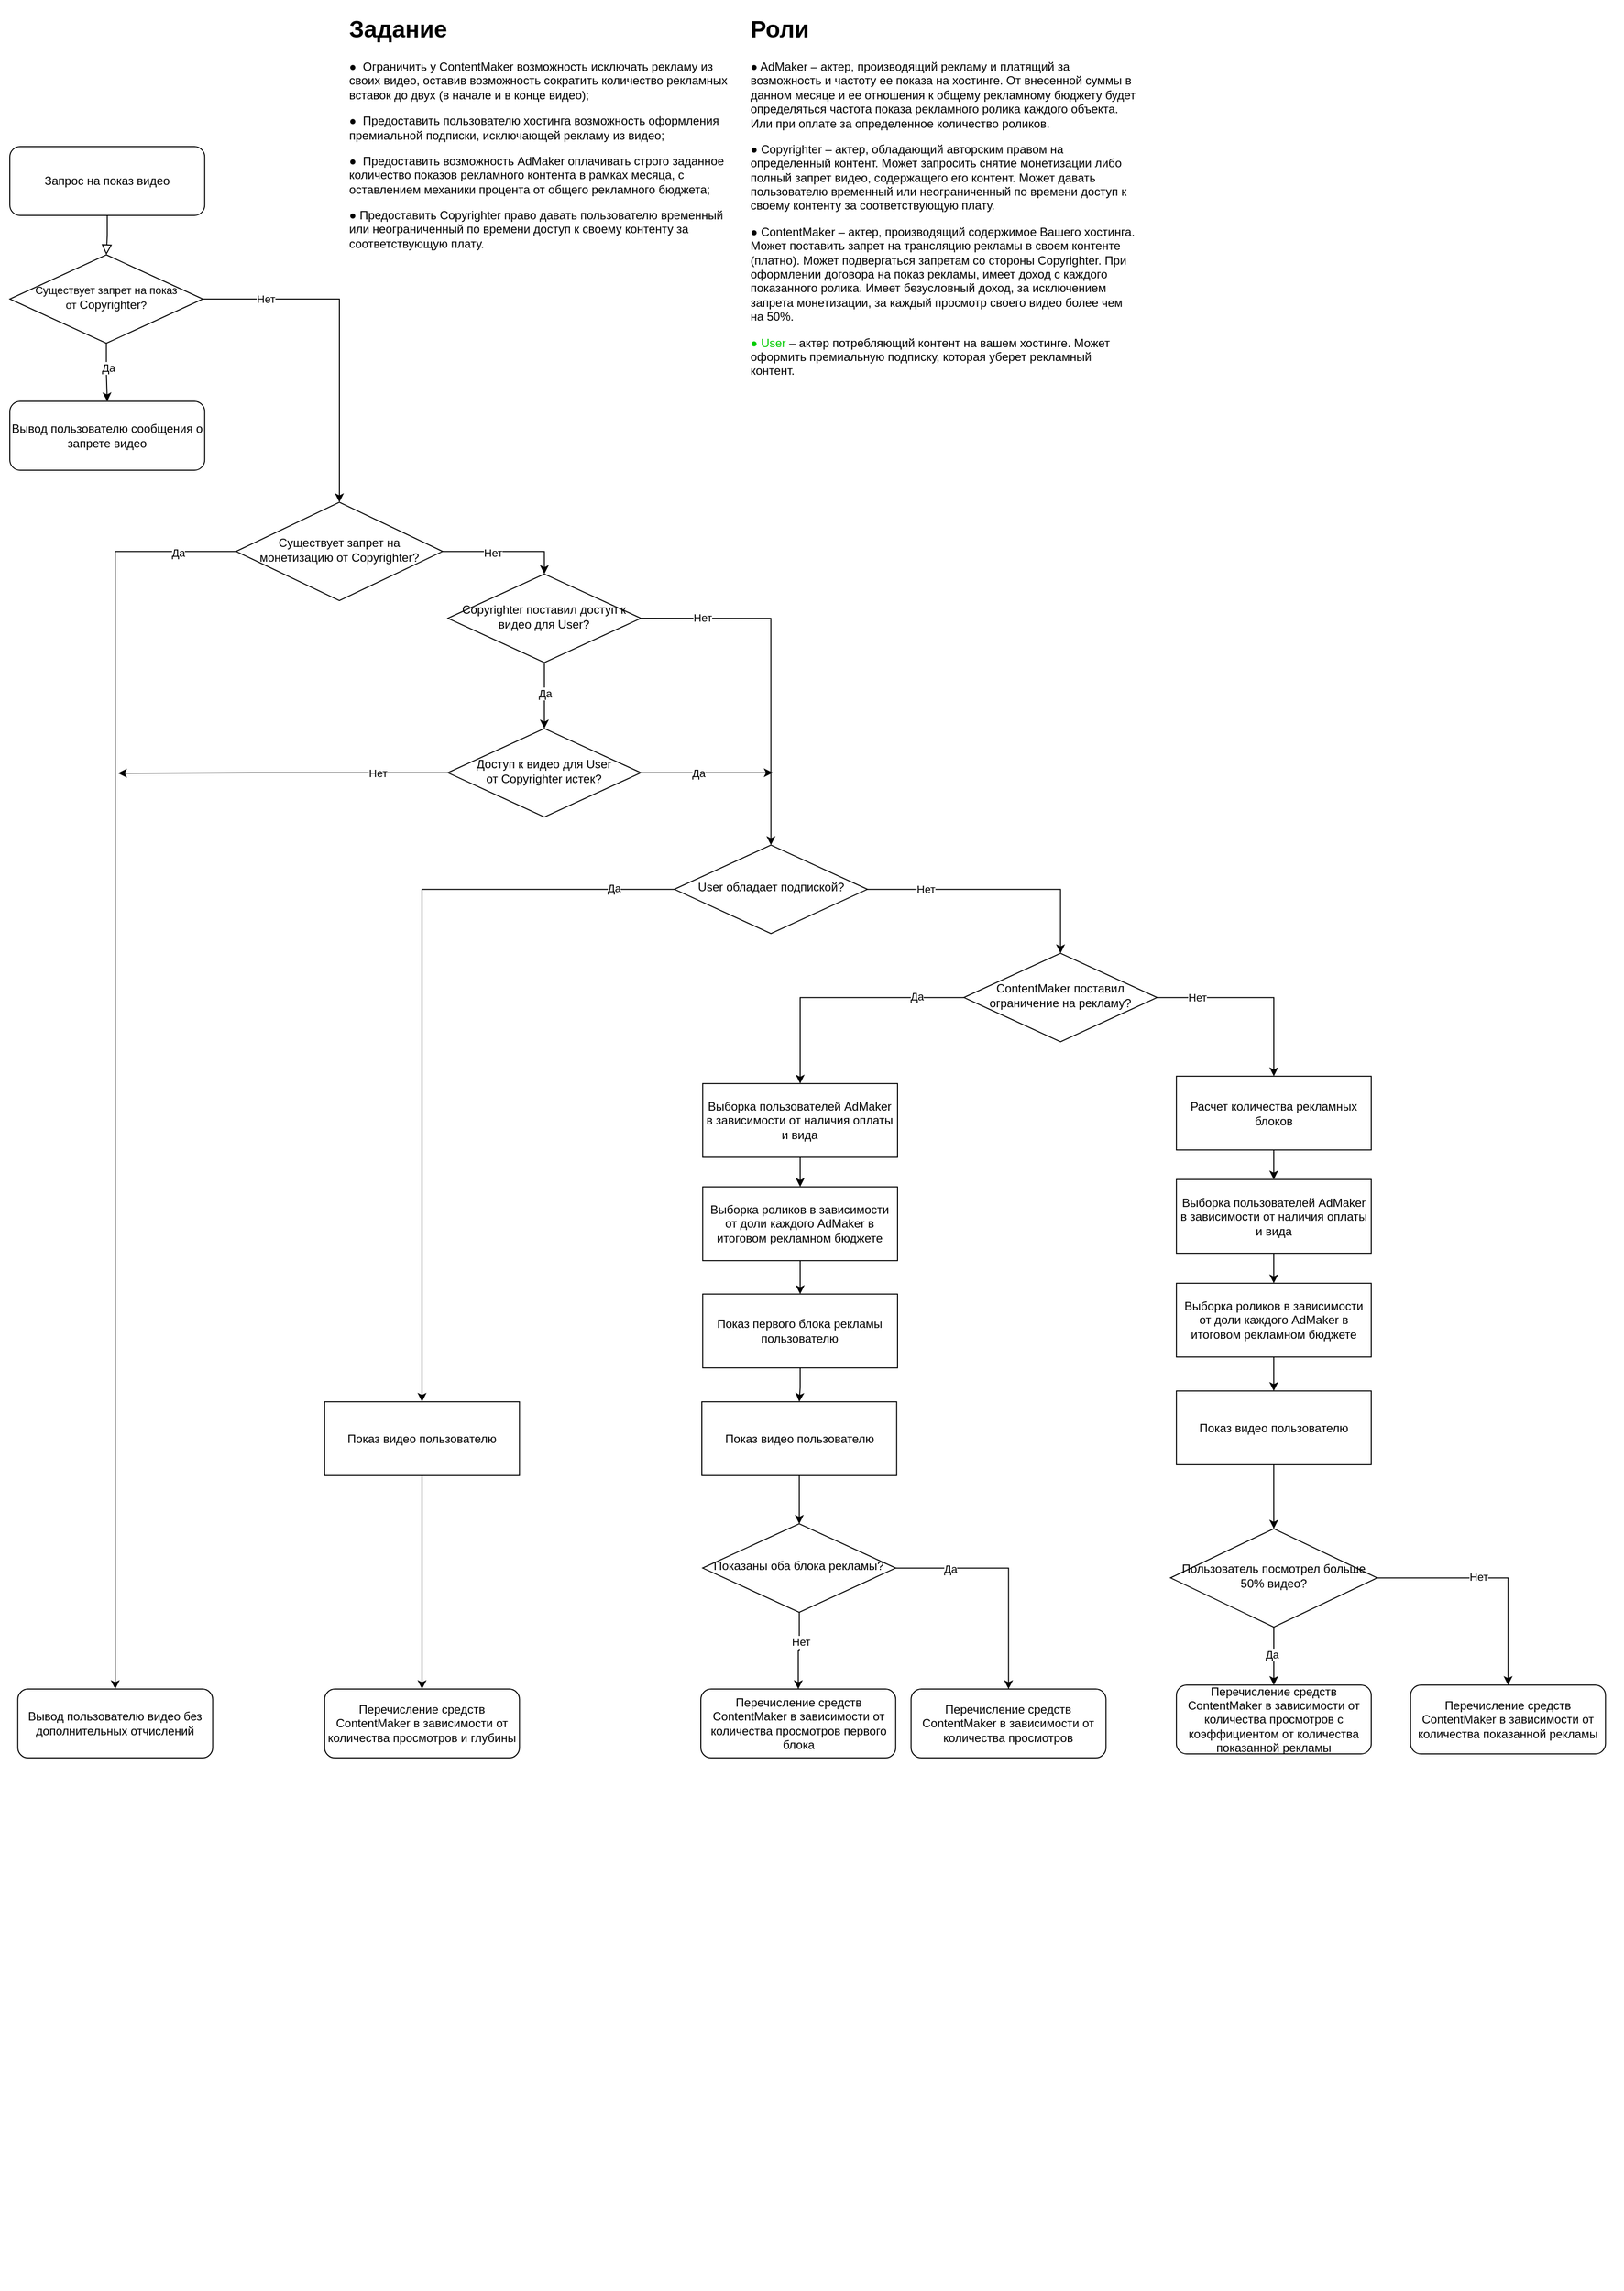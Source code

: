 <mxfile version="14.6.13" type="device"><diagram id="C5RBs43oDa-KdzZeNtuy" name="Page-1"><mxGraphModel dx="1172" dy="861" grid="1" gridSize="10" guides="1" tooltips="1" connect="1" arrows="1" fold="1" page="1" pageScale="1" pageWidth="1654" pageHeight="2336" math="0" shadow="0"><root><mxCell id="WIyWlLk6GJQsqaUBKTNV-0"/><mxCell id="WIyWlLk6GJQsqaUBKTNV-1" parent="WIyWlLk6GJQsqaUBKTNV-0"/><mxCell id="4mrBHKj8vBOSqnpD8nPR-148" value="" style="rounded=0;whiteSpace=wrap;html=1;fillColor=none;strokeColor=none;" parent="WIyWlLk6GJQsqaUBKTNV-1" vertex="1"><mxGeometry y="10" width="1650" height="2320" as="geometry"/></mxCell><mxCell id="WIyWlLk6GJQsqaUBKTNV-2" value="" style="rounded=0;html=1;jettySize=auto;orthogonalLoop=1;fontSize=11;endArrow=block;endFill=0;endSize=8;strokeWidth=1;shadow=0;labelBackgroundColor=none;edgeStyle=orthogonalEdgeStyle;" parent="WIyWlLk6GJQsqaUBKTNV-1" source="WIyWlLk6GJQsqaUBKTNV-3" target="WIyWlLk6GJQsqaUBKTNV-6" edge="1"><mxGeometry relative="1" as="geometry"/></mxCell><mxCell id="WIyWlLk6GJQsqaUBKTNV-3" value="Запрос на показ видео" style="rounded=1;whiteSpace=wrap;html=1;fontSize=12;glass=0;strokeWidth=1;shadow=0;" parent="WIyWlLk6GJQsqaUBKTNV-1" vertex="1"><mxGeometry x="10" y="151" width="198.12" height="70" as="geometry"/></mxCell><mxCell id="4mrBHKj8vBOSqnpD8nPR-116" style="edgeStyle=orthogonalEdgeStyle;rounded=0;orthogonalLoop=1;jettySize=auto;html=1;entryX=0.5;entryY=0;entryDx=0;entryDy=0;" parent="WIyWlLk6GJQsqaUBKTNV-1" source="WIyWlLk6GJQsqaUBKTNV-6" target="b3CwFiXXfYimJTTinkQB-3" edge="1"><mxGeometry relative="1" as="geometry"/></mxCell><mxCell id="4mrBHKj8vBOSqnpD8nPR-120" value="Нет" style="edgeLabel;html=1;align=center;verticalAlign=middle;resizable=0;points=[];" parent="4mrBHKj8vBOSqnpD8nPR-116" vertex="1" connectable="0"><mxGeometry x="-0.633" relative="1" as="geometry"><mxPoint as="offset"/></mxGeometry></mxCell><mxCell id="4mrBHKj8vBOSqnpD8nPR-118" style="edgeStyle=orthogonalEdgeStyle;rounded=0;orthogonalLoop=1;jettySize=auto;html=1;" parent="WIyWlLk6GJQsqaUBKTNV-1" source="WIyWlLk6GJQsqaUBKTNV-6" target="WIyWlLk6GJQsqaUBKTNV-11" edge="1"><mxGeometry relative="1" as="geometry"/></mxCell><mxCell id="4mrBHKj8vBOSqnpD8nPR-119" value="Да" style="edgeLabel;html=1;align=center;verticalAlign=middle;resizable=0;points=[];" parent="4mrBHKj8vBOSqnpD8nPR-118" vertex="1" connectable="0"><mxGeometry x="-0.176" y="2" relative="1" as="geometry"><mxPoint as="offset"/></mxGeometry></mxCell><mxCell id="WIyWlLk6GJQsqaUBKTNV-6" value="&lt;div&gt;&lt;span&gt;&lt;font style=&quot;font-size: 11px&quot;&gt;Существует запрет на показ от&amp;nbsp;&lt;/font&gt;&lt;/span&gt;&lt;span style=&quot;text-align: left&quot;&gt;Copyrighter&lt;/span&gt;&lt;span&gt;&lt;font style=&quot;font-size: 11px&quot;&gt;?&lt;/font&gt;&lt;/span&gt;&lt;/div&gt;" style="rhombus;whiteSpace=wrap;html=1;shadow=0;fontFamily=Helvetica;fontSize=12;align=center;strokeWidth=1;spacing=6;spacingTop=-4;" parent="WIyWlLk6GJQsqaUBKTNV-1" vertex="1"><mxGeometry x="10" y="261" width="196.25" height="90" as="geometry"/></mxCell><mxCell id="WIyWlLk6GJQsqaUBKTNV-11" value="Вывод пользователю сообщения о запрете видео" style="rounded=1;whiteSpace=wrap;html=1;fontSize=12;glass=0;strokeWidth=1;shadow=0;" parent="WIyWlLk6GJQsqaUBKTNV-1" vertex="1"><mxGeometry x="10" y="410" width="198.12" height="70" as="geometry"/></mxCell><mxCell id="4mrBHKj8vBOSqnpD8nPR-61" style="edgeStyle=orthogonalEdgeStyle;rounded=0;orthogonalLoop=1;jettySize=auto;html=1;entryX=0.5;entryY=0;entryDx=0;entryDy=0;" parent="WIyWlLk6GJQsqaUBKTNV-1" source="b3CwFiXXfYimJTTinkQB-3" target="4mrBHKj8vBOSqnpD8nPR-45" edge="1"><mxGeometry relative="1" as="geometry"/></mxCell><mxCell id="4mrBHKj8vBOSqnpD8nPR-63" value="Нет" style="edgeLabel;html=1;align=center;verticalAlign=middle;resizable=0;points=[];" parent="4mrBHKj8vBOSqnpD8nPR-61" vertex="1" connectable="0"><mxGeometry x="-0.199" y="-1" relative="1" as="geometry"><mxPoint as="offset"/></mxGeometry></mxCell><mxCell id="4mrBHKj8vBOSqnpD8nPR-117" style="edgeStyle=orthogonalEdgeStyle;rounded=0;orthogonalLoop=1;jettySize=auto;html=1;" parent="WIyWlLk6GJQsqaUBKTNV-1" source="b3CwFiXXfYimJTTinkQB-3" target="4mrBHKj8vBOSqnpD8nPR-47" edge="1"><mxGeometry relative="1" as="geometry"/></mxCell><mxCell id="4mrBHKj8vBOSqnpD8nPR-121" value="Да" style="edgeLabel;html=1;align=center;verticalAlign=middle;resizable=0;points=[];" parent="4mrBHKj8vBOSqnpD8nPR-117" vertex="1" connectable="0"><mxGeometry x="-0.908" y="1" relative="1" as="geometry"><mxPoint as="offset"/></mxGeometry></mxCell><mxCell id="b3CwFiXXfYimJTTinkQB-3" value="Существует запрет на монетизацию от&amp;nbsp;&lt;span style=&quot;text-align: left&quot;&gt;Copyrighter&lt;/span&gt;?" style="rhombus;whiteSpace=wrap;html=1;shadow=0;fontFamily=Helvetica;fontSize=12;align=center;strokeWidth=1;spacing=6;spacingTop=-4;" parent="WIyWlLk6GJQsqaUBKTNV-1" vertex="1"><mxGeometry x="240" y="512.56" width="210" height="100" as="geometry"/></mxCell><mxCell id="4mrBHKj8vBOSqnpD8nPR-112" style="edgeStyle=orthogonalEdgeStyle;rounded=0;orthogonalLoop=1;jettySize=auto;html=1;" parent="WIyWlLk6GJQsqaUBKTNV-1" source="b3CwFiXXfYimJTTinkQB-9" target="4mrBHKj8vBOSqnpD8nPR-0" edge="1"><mxGeometry relative="1" as="geometry"/></mxCell><mxCell id="b3CwFiXXfYimJTTinkQB-9" value="Показ первого блока рекламы пользователю" style="rounded=0;whiteSpace=wrap;html=1;" parent="WIyWlLk6GJQsqaUBKTNV-1" vertex="1"><mxGeometry x="714.37" y="1317.56" width="198.12" height="75" as="geometry"/></mxCell><mxCell id="4mrBHKj8vBOSqnpD8nPR-3" style="edgeStyle=orthogonalEdgeStyle;rounded=0;orthogonalLoop=1;jettySize=auto;html=1;" parent="WIyWlLk6GJQsqaUBKTNV-1" source="b3CwFiXXfYimJTTinkQB-10" target="b3CwFiXXfYimJTTinkQB-11" edge="1"><mxGeometry relative="1" as="geometry"/></mxCell><mxCell id="4mrBHKj8vBOSqnpD8nPR-114" value="Нет" style="edgeLabel;html=1;align=center;verticalAlign=middle;resizable=0;points=[];" parent="4mrBHKj8vBOSqnpD8nPR-3" vertex="1" connectable="0"><mxGeometry x="-0.246" y="1" relative="1" as="geometry"><mxPoint as="offset"/></mxGeometry></mxCell><mxCell id="4mrBHKj8vBOSqnpD8nPR-4" style="edgeStyle=orthogonalEdgeStyle;rounded=0;orthogonalLoop=1;jettySize=auto;html=1;entryX=0.5;entryY=0;entryDx=0;entryDy=0;" parent="WIyWlLk6GJQsqaUBKTNV-1" source="b3CwFiXXfYimJTTinkQB-10" target="4mrBHKj8vBOSqnpD8nPR-2" edge="1"><mxGeometry relative="1" as="geometry"/></mxCell><mxCell id="4mrBHKj8vBOSqnpD8nPR-115" value="Да" style="edgeLabel;html=1;align=center;verticalAlign=middle;resizable=0;points=[];" parent="4mrBHKj8vBOSqnpD8nPR-4" vertex="1" connectable="0"><mxGeometry x="-0.536" y="-1" relative="1" as="geometry"><mxPoint as="offset"/></mxGeometry></mxCell><mxCell id="b3CwFiXXfYimJTTinkQB-10" value="Показаны оба блока рекламы?" style="rhombus;whiteSpace=wrap;html=1;shadow=0;fontFamily=Helvetica;fontSize=12;align=center;strokeWidth=1;spacing=6;spacingTop=-4;" parent="WIyWlLk6GJQsqaUBKTNV-1" vertex="1"><mxGeometry x="714.37" y="1551.06" width="196.25" height="90" as="geometry"/></mxCell><mxCell id="b3CwFiXXfYimJTTinkQB-11" value="Перечисление средств ContentMaker в зависимости от количества просмотров первого блока" style="rounded=1;whiteSpace=wrap;html=1;fontSize=12;glass=0;strokeWidth=1;shadow=0;" parent="WIyWlLk6GJQsqaUBKTNV-1" vertex="1"><mxGeometry x="712.5" y="1719.06" width="198.12" height="70" as="geometry"/></mxCell><mxCell id="b3CwFiXXfYimJTTinkQB-41" value="&lt;h1&gt;Задание&lt;/h1&gt;&lt;p&gt;●&amp;nbsp; Ограничить у ContentMaker возможность исключать рекламу из своих видео, оставив возможность сократить количество рекламных вставок до двух (в начале и в конце видео);&amp;nbsp;&lt;/p&gt;&lt;p&gt;●&amp;nbsp; Предоставить пользователю хостинга возможность оформления премиальной подписки, исключающей рекламу из видео;&amp;nbsp;&lt;/p&gt;&lt;p&gt;●&amp;nbsp; Предоставить возможность AdMaker оплачивать строго заданное количество показов рекламного контента в рамках месяца, с оставлением механики процента от общего рекламного бюджета;&amp;nbsp;&lt;/p&gt;&lt;p&gt;● Предоставить Copyrighter право давать пользователю временный или неограниченный по времени доступ к своему контенту за соответствующую плату.&lt;/p&gt;" style="text;html=1;strokeColor=none;fillColor=none;spacing=5;spacingTop=-20;whiteSpace=wrap;overflow=hidden;rounded=0;" parent="WIyWlLk6GJQsqaUBKTNV-1" vertex="1"><mxGeometry x="350" y="12" width="400" height="260" as="geometry"/></mxCell><mxCell id="b3CwFiXXfYimJTTinkQB-42" value="&lt;h1&gt;Роли&lt;/h1&gt;&lt;p&gt;● AdMaker – актер, производящий рекламу и платящий за возможность и частоту ее показа на хостинге. От внесенной суммы в данном месяце и ее отношения к общему рекламному бюджету будет определяться частота показа рекламного ролика каждого объекта. Или при оплате за определенное количество роликов.&amp;nbsp;&lt;/p&gt;&lt;p&gt;● Copyrighter – актер, обладающий авторским правом на определенный контент. Может запросить снятие монетизации либо полный запрет видео, содержащего его контент. Может&amp;nbsp;давать пользователю временный или неограниченный по времени доступ к своему контенту за соответствующую плату.&lt;/p&gt;&lt;p&gt;● ContentMaker – актер, производящий содержимое Вашего хостинга. Может поставить запрет на трансляцию рекламы в своем контенте (платно). Может подвергаться запретам со стороны Copyrighter. При оформлении договора на показ рекламы, имеет доход с каждого показанного ролика. Имеет безусловный доход, за исключением запрета монетизации, за каждый просмотр своего видео более чем на 50%.&lt;br&gt;&lt;/p&gt;&lt;p&gt;&lt;font color=&quot;#00cc00&quot;&gt;● User&lt;/font&gt; – актер потребляющий контент на вашем хостинге. Может оформить премиальную подписку, которая уберет рекламный контент.&amp;nbsp;&lt;/p&gt;" style="text;html=1;strokeColor=none;fillColor=none;spacing=5;spacingTop=-20;whiteSpace=wrap;overflow=hidden;rounded=0;" parent="WIyWlLk6GJQsqaUBKTNV-1" vertex="1"><mxGeometry x="757.5" y="12" width="400" height="390" as="geometry"/></mxCell><mxCell id="4mrBHKj8vBOSqnpD8nPR-113" style="edgeStyle=orthogonalEdgeStyle;rounded=0;orthogonalLoop=1;jettySize=auto;html=1;" parent="WIyWlLk6GJQsqaUBKTNV-1" source="4mrBHKj8vBOSqnpD8nPR-0" target="b3CwFiXXfYimJTTinkQB-10" edge="1"><mxGeometry relative="1" as="geometry"/></mxCell><mxCell id="4mrBHKj8vBOSqnpD8nPR-0" value="Показ видео пользователю" style="rounded=0;whiteSpace=wrap;html=1;" parent="WIyWlLk6GJQsqaUBKTNV-1" vertex="1"><mxGeometry x="713.5" y="1427.06" width="198.12" height="75" as="geometry"/></mxCell><mxCell id="4mrBHKj8vBOSqnpD8nPR-111" style="edgeStyle=orthogonalEdgeStyle;rounded=0;orthogonalLoop=1;jettySize=auto;html=1;" parent="WIyWlLk6GJQsqaUBKTNV-1" source="4mrBHKj8vBOSqnpD8nPR-1" target="b3CwFiXXfYimJTTinkQB-9" edge="1"><mxGeometry relative="1" as="geometry"/></mxCell><mxCell id="4mrBHKj8vBOSqnpD8nPR-1" value="Выборка роликов в зависимости от доли каждого AdMaker в итоговом рекламном бюджете" style="rounded=0;whiteSpace=wrap;html=1;" parent="WIyWlLk6GJQsqaUBKTNV-1" vertex="1"><mxGeometry x="714.37" y="1208.56" width="198.12" height="75" as="geometry"/></mxCell><mxCell id="4mrBHKj8vBOSqnpD8nPR-2" value="Перечисление средств ContentMaker в зависимости от количества просмотров" style="rounded=1;whiteSpace=wrap;html=1;fontSize=12;glass=0;strokeWidth=1;shadow=0;" parent="WIyWlLk6GJQsqaUBKTNV-1" vertex="1"><mxGeometry x="926.24" y="1719.06" width="198.12" height="70" as="geometry"/></mxCell><mxCell id="4mrBHKj8vBOSqnpD8nPR-64" style="edgeStyle=orthogonalEdgeStyle;rounded=0;orthogonalLoop=1;jettySize=auto;html=1;" parent="WIyWlLk6GJQsqaUBKTNV-1" source="4mrBHKj8vBOSqnpD8nPR-45" target="4mrBHKj8vBOSqnpD8nPR-46" edge="1"><mxGeometry relative="1" as="geometry"/></mxCell><mxCell id="4mrBHKj8vBOSqnpD8nPR-65" value="Да" style="edgeLabel;html=1;align=center;verticalAlign=middle;resizable=0;points=[];" parent="4mrBHKj8vBOSqnpD8nPR-64" vertex="1" connectable="0"><mxGeometry x="-0.079" relative="1" as="geometry"><mxPoint as="offset"/></mxGeometry></mxCell><mxCell id="4mrBHKj8vBOSqnpD8nPR-71" style="edgeStyle=orthogonalEdgeStyle;rounded=0;orthogonalLoop=1;jettySize=auto;html=1;entryX=0.5;entryY=0;entryDx=0;entryDy=0;exitX=1;exitY=0.5;exitDx=0;exitDy=0;" parent="WIyWlLk6GJQsqaUBKTNV-1" source="4mrBHKj8vBOSqnpD8nPR-45" target="4mrBHKj8vBOSqnpD8nPR-70" edge="1"><mxGeometry relative="1" as="geometry"><Array as="points"><mxPoint x="784" y="631"/></Array></mxGeometry></mxCell><mxCell id="4mrBHKj8vBOSqnpD8nPR-126" value="Нет" style="edgeLabel;html=1;align=center;verticalAlign=middle;resizable=0;points=[];" parent="4mrBHKj8vBOSqnpD8nPR-71" vertex="1" connectable="0"><mxGeometry x="-0.659" y="1" relative="1" as="geometry"><mxPoint as="offset"/></mxGeometry></mxCell><mxCell id="4mrBHKj8vBOSqnpD8nPR-45" value="&lt;span style=&quot;text-align: left&quot;&gt;Copyrighter&lt;/span&gt;&amp;nbsp;поставил доступ к видео для&amp;nbsp;User?" style="rhombus;whiteSpace=wrap;html=1;shadow=0;fontFamily=Helvetica;fontSize=12;align=center;strokeWidth=1;spacing=6;spacingTop=-4;" parent="WIyWlLk6GJQsqaUBKTNV-1" vertex="1"><mxGeometry x="455.31" y="585.56" width="196.25" height="90" as="geometry"/></mxCell><mxCell id="4mrBHKj8vBOSqnpD8nPR-73" style="edgeStyle=orthogonalEdgeStyle;rounded=0;orthogonalLoop=1;jettySize=auto;html=1;" parent="WIyWlLk6GJQsqaUBKTNV-1" source="4mrBHKj8vBOSqnpD8nPR-46" edge="1"><mxGeometry relative="1" as="geometry"><mxPoint x="785.62" y="787.56" as="targetPoint"/></mxGeometry></mxCell><mxCell id="4mrBHKj8vBOSqnpD8nPR-74" value="Да" style="edgeLabel;html=1;align=center;verticalAlign=middle;resizable=0;points=[];" parent="4mrBHKj8vBOSqnpD8nPR-73" vertex="1" connectable="0"><mxGeometry x="-0.139" relative="1" as="geometry"><mxPoint as="offset"/></mxGeometry></mxCell><mxCell id="4mrBHKj8vBOSqnpD8nPR-123" style="edgeStyle=orthogonalEdgeStyle;rounded=0;orthogonalLoop=1;jettySize=auto;html=1;" parent="WIyWlLk6GJQsqaUBKTNV-1" source="4mrBHKj8vBOSqnpD8nPR-46" edge="1"><mxGeometry relative="1" as="geometry"><mxPoint x="120" y="788" as="targetPoint"/></mxGeometry></mxCell><mxCell id="4mrBHKj8vBOSqnpD8nPR-125" value="Нет" style="edgeLabel;html=1;align=center;verticalAlign=middle;resizable=0;points=[];" parent="4mrBHKj8vBOSqnpD8nPR-123" vertex="1" connectable="0"><mxGeometry x="-0.574" relative="1" as="geometry"><mxPoint as="offset"/></mxGeometry></mxCell><mxCell id="4mrBHKj8vBOSqnpD8nPR-46" value="Доступ к видео для&amp;nbsp;User от&amp;nbsp;&lt;span style=&quot;text-align: left&quot;&gt;Copyrighter&lt;/span&gt;&amp;nbsp;истек?" style="rhombus;whiteSpace=wrap;html=1;shadow=0;fontFamily=Helvetica;fontSize=12;align=center;strokeWidth=1;spacing=6;spacingTop=-4;" parent="WIyWlLk6GJQsqaUBKTNV-1" vertex="1"><mxGeometry x="455.31" y="742.56" width="196.25" height="90" as="geometry"/></mxCell><mxCell id="4mrBHKj8vBOSqnpD8nPR-47" value="Вывод пользователю видео без дополнительных отчислений" style="rounded=1;whiteSpace=wrap;html=1;fontSize=12;glass=0;strokeWidth=1;shadow=0;" parent="WIyWlLk6GJQsqaUBKTNV-1" vertex="1"><mxGeometry x="18.12" y="1719.06" width="198.12" height="70" as="geometry"/></mxCell><mxCell id="4mrBHKj8vBOSqnpD8nPR-101" style="edgeStyle=orthogonalEdgeStyle;rounded=0;orthogonalLoop=1;jettySize=auto;html=1;" parent="WIyWlLk6GJQsqaUBKTNV-1" source="4mrBHKj8vBOSqnpD8nPR-70" target="4mrBHKj8vBOSqnpD8nPR-100" edge="1"><mxGeometry relative="1" as="geometry"/></mxCell><mxCell id="4mrBHKj8vBOSqnpD8nPR-103" value="Нет" style="edgeLabel;html=1;align=center;verticalAlign=middle;resizable=0;points=[];" parent="4mrBHKj8vBOSqnpD8nPR-101" vertex="1" connectable="0"><mxGeometry x="-0.55" relative="1" as="geometry"><mxPoint as="offset"/></mxGeometry></mxCell><mxCell id="4mrBHKj8vBOSqnpD8nPR-144" style="edgeStyle=orthogonalEdgeStyle;rounded=0;orthogonalLoop=1;jettySize=auto;html=1;" parent="WIyWlLk6GJQsqaUBKTNV-1" source="4mrBHKj8vBOSqnpD8nPR-70" target="4mrBHKj8vBOSqnpD8nPR-131" edge="1"><mxGeometry relative="1" as="geometry"/></mxCell><mxCell id="4mrBHKj8vBOSqnpD8nPR-146" value="Да" style="edgeLabel;html=1;align=center;verticalAlign=middle;resizable=0;points=[];" parent="4mrBHKj8vBOSqnpD8nPR-144" vertex="1" connectable="0"><mxGeometry x="-0.842" y="-1" relative="1" as="geometry"><mxPoint as="offset"/></mxGeometry></mxCell><mxCell id="4mrBHKj8vBOSqnpD8nPR-70" value="User обладает подпиской?" style="rhombus;whiteSpace=wrap;html=1;shadow=0;fontFamily=Helvetica;fontSize=12;align=center;strokeWidth=1;spacing=6;spacingTop=-4;" parent="WIyWlLk6GJQsqaUBKTNV-1" vertex="1"><mxGeometry x="685.62" y="861.06" width="196.25" height="90" as="geometry"/></mxCell><mxCell id="4mrBHKj8vBOSqnpD8nPR-107" style="edgeStyle=orthogonalEdgeStyle;rounded=0;orthogonalLoop=1;jettySize=auto;html=1;" parent="WIyWlLk6GJQsqaUBKTNV-1" source="4mrBHKj8vBOSqnpD8nPR-77" target="4mrBHKj8vBOSqnpD8nPR-104" edge="1"><mxGeometry relative="1" as="geometry"/></mxCell><mxCell id="4mrBHKj8vBOSqnpD8nPR-77" value="Расчет количества рекламных блоков" style="rounded=0;whiteSpace=wrap;html=1;" parent="WIyWlLk6GJQsqaUBKTNV-1" vertex="1"><mxGeometry x="1195.94" y="1096.06" width="198.12" height="75" as="geometry"/></mxCell><mxCell id="4mrBHKj8vBOSqnpD8nPR-78" style="edgeStyle=orthogonalEdgeStyle;rounded=0;orthogonalLoop=1;jettySize=auto;html=1;" parent="WIyWlLk6GJQsqaUBKTNV-1" source="4mrBHKj8vBOSqnpD8nPR-79" target="4mrBHKj8vBOSqnpD8nPR-81" edge="1"><mxGeometry relative="1" as="geometry"/></mxCell><mxCell id="4mrBHKj8vBOSqnpD8nPR-79" value="Выборка роликов в зависимости от доли каждого AdMaker в итоговом рекламном бюджете" style="rounded=0;whiteSpace=wrap;html=1;" parent="WIyWlLk6GJQsqaUBKTNV-1" vertex="1"><mxGeometry x="1195.94" y="1306.56" width="198.12" height="75" as="geometry"/></mxCell><mxCell id="4mrBHKj8vBOSqnpD8nPR-80" style="edgeStyle=orthogonalEdgeStyle;rounded=0;orthogonalLoop=1;jettySize=auto;html=1;" parent="WIyWlLk6GJQsqaUBKTNV-1" source="4mrBHKj8vBOSqnpD8nPR-81" target="4mrBHKj8vBOSqnpD8nPR-86" edge="1"><mxGeometry relative="1" as="geometry"/></mxCell><mxCell id="4mrBHKj8vBOSqnpD8nPR-81" value="Показ видео пользователю" style="rounded=0;whiteSpace=wrap;html=1;" parent="WIyWlLk6GJQsqaUBKTNV-1" vertex="1"><mxGeometry x="1195.94" y="1416.06" width="198.12" height="75" as="geometry"/></mxCell><mxCell id="4mrBHKj8vBOSqnpD8nPR-82" style="edgeStyle=orthogonalEdgeStyle;rounded=0;orthogonalLoop=1;jettySize=auto;html=1;entryX=0.5;entryY=0;entryDx=0;entryDy=0;" parent="WIyWlLk6GJQsqaUBKTNV-1" source="4mrBHKj8vBOSqnpD8nPR-86" target="4mrBHKj8vBOSqnpD8nPR-87" edge="1"><mxGeometry relative="1" as="geometry"/></mxCell><mxCell id="4mrBHKj8vBOSqnpD8nPR-83" value="Да" style="edgeLabel;html=1;align=center;verticalAlign=middle;resizable=0;points=[];" parent="4mrBHKj8vBOSqnpD8nPR-82" vertex="1" connectable="0"><mxGeometry x="-0.061" y="-2" relative="1" as="geometry"><mxPoint as="offset"/></mxGeometry></mxCell><mxCell id="4mrBHKj8vBOSqnpD8nPR-84" style="edgeStyle=orthogonalEdgeStyle;rounded=0;orthogonalLoop=1;jettySize=auto;html=1;" parent="WIyWlLk6GJQsqaUBKTNV-1" source="4mrBHKj8vBOSqnpD8nPR-86" target="4mrBHKj8vBOSqnpD8nPR-88" edge="1"><mxGeometry relative="1" as="geometry"/></mxCell><mxCell id="4mrBHKj8vBOSqnpD8nPR-85" value="Нет" style="edgeLabel;html=1;align=center;verticalAlign=middle;resizable=0;points=[];" parent="4mrBHKj8vBOSqnpD8nPR-84" vertex="1" connectable="0"><mxGeometry x="-0.153" y="1" relative="1" as="geometry"><mxPoint as="offset"/></mxGeometry></mxCell><mxCell id="4mrBHKj8vBOSqnpD8nPR-86" value="Пользователь посмотрел больше 50% видео?" style="rhombus;whiteSpace=wrap;html=1;shadow=0;fontFamily=Helvetica;fontSize=12;align=center;strokeWidth=1;spacing=6;spacingTop=-4;" parent="WIyWlLk6GJQsqaUBKTNV-1" vertex="1"><mxGeometry x="1190" y="1556.06" width="210" height="100" as="geometry"/></mxCell><mxCell id="4mrBHKj8vBOSqnpD8nPR-87" value="Перечисление средств ContentMaker в зависимости от количества просмотров с коэффициентом от количества показанной рекламы" style="rounded=1;whiteSpace=wrap;html=1;fontSize=12;glass=0;strokeWidth=1;shadow=0;" parent="WIyWlLk6GJQsqaUBKTNV-1" vertex="1"><mxGeometry x="1195.94" y="1715" width="198.12" height="70" as="geometry"/></mxCell><mxCell id="4mrBHKj8vBOSqnpD8nPR-88" value="Перечисление средств ContentMaker в зависимости от количества показанной рекламы" style="rounded=1;whiteSpace=wrap;html=1;fontSize=12;glass=0;strokeWidth=1;shadow=0;" parent="WIyWlLk6GJQsqaUBKTNV-1" vertex="1"><mxGeometry x="1434.06" y="1715" width="198.12" height="70" as="geometry"/></mxCell><mxCell id="4mrBHKj8vBOSqnpD8nPR-110" style="edgeStyle=orthogonalEdgeStyle;rounded=0;orthogonalLoop=1;jettySize=auto;html=1;" parent="WIyWlLk6GJQsqaUBKTNV-1" source="4mrBHKj8vBOSqnpD8nPR-99" target="4mrBHKj8vBOSqnpD8nPR-1" edge="1"><mxGeometry relative="1" as="geometry"/></mxCell><mxCell id="4mrBHKj8vBOSqnpD8nPR-99" value="Выборка пользователей AdMaker в зависимости от наличия оплаты и вида" style="rounded=0;whiteSpace=wrap;html=1;" parent="WIyWlLk6GJQsqaUBKTNV-1" vertex="1"><mxGeometry x="714.37" y="1103.56" width="198.12" height="75" as="geometry"/></mxCell><mxCell id="4mrBHKj8vBOSqnpD8nPR-105" style="edgeStyle=orthogonalEdgeStyle;rounded=0;orthogonalLoop=1;jettySize=auto;html=1;entryX=0.5;entryY=0;entryDx=0;entryDy=0;" parent="WIyWlLk6GJQsqaUBKTNV-1" source="4mrBHKj8vBOSqnpD8nPR-100" target="4mrBHKj8vBOSqnpD8nPR-77" edge="1"><mxGeometry relative="1" as="geometry"/></mxCell><mxCell id="4mrBHKj8vBOSqnpD8nPR-106" value="Нет" style="edgeLabel;html=1;align=center;verticalAlign=middle;resizable=0;points=[];" parent="4mrBHKj8vBOSqnpD8nPR-105" vertex="1" connectable="0"><mxGeometry x="-0.604" relative="1" as="geometry"><mxPoint x="1" as="offset"/></mxGeometry></mxCell><mxCell id="4mrBHKj8vBOSqnpD8nPR-109" style="edgeStyle=orthogonalEdgeStyle;rounded=0;orthogonalLoop=1;jettySize=auto;html=1;" parent="WIyWlLk6GJQsqaUBKTNV-1" source="4mrBHKj8vBOSqnpD8nPR-100" target="4mrBHKj8vBOSqnpD8nPR-99" edge="1"><mxGeometry relative="1" as="geometry"/></mxCell><mxCell id="4mrBHKj8vBOSqnpD8nPR-147" value="Да" style="edgeLabel;html=1;align=center;verticalAlign=middle;resizable=0;points=[];" parent="4mrBHKj8vBOSqnpD8nPR-109" vertex="1" connectable="0"><mxGeometry x="-0.618" y="-1" relative="1" as="geometry"><mxPoint as="offset"/></mxGeometry></mxCell><mxCell id="4mrBHKj8vBOSqnpD8nPR-100" value="ContentMaker поставил ограничение на рекламу?" style="rhombus;whiteSpace=wrap;html=1;shadow=0;fontFamily=Helvetica;fontSize=12;align=center;strokeWidth=1;spacing=6;spacingTop=-4;" parent="WIyWlLk6GJQsqaUBKTNV-1" vertex="1"><mxGeometry x="980" y="971.06" width="196.25" height="90" as="geometry"/></mxCell><mxCell id="4mrBHKj8vBOSqnpD8nPR-108" style="edgeStyle=orthogonalEdgeStyle;rounded=0;orthogonalLoop=1;jettySize=auto;html=1;" parent="WIyWlLk6GJQsqaUBKTNV-1" source="4mrBHKj8vBOSqnpD8nPR-104" target="4mrBHKj8vBOSqnpD8nPR-79" edge="1"><mxGeometry relative="1" as="geometry"/></mxCell><mxCell id="4mrBHKj8vBOSqnpD8nPR-104" value="Выборка пользователей AdMaker в зависимости от наличия оплаты и вида" style="rounded=0;whiteSpace=wrap;html=1;" parent="WIyWlLk6GJQsqaUBKTNV-1" vertex="1"><mxGeometry x="1195.94" y="1201.06" width="198.12" height="75" as="geometry"/></mxCell><mxCell id="4mrBHKj8vBOSqnpD8nPR-145" style="edgeStyle=orthogonalEdgeStyle;rounded=0;orthogonalLoop=1;jettySize=auto;html=1;" parent="WIyWlLk6GJQsqaUBKTNV-1" source="4mrBHKj8vBOSqnpD8nPR-131" target="4mrBHKj8vBOSqnpD8nPR-137" edge="1"><mxGeometry relative="1" as="geometry"/></mxCell><mxCell id="4mrBHKj8vBOSqnpD8nPR-131" value="Показ видео пользователю" style="rounded=0;whiteSpace=wrap;html=1;" parent="WIyWlLk6GJQsqaUBKTNV-1" vertex="1"><mxGeometry x="330.0" y="1427.06" width="198.12" height="75" as="geometry"/></mxCell><mxCell id="4mrBHKj8vBOSqnpD8nPR-137" value="Перечисление средств ContentMaker в зависимости от количества просмотров и глубины" style="rounded=1;whiteSpace=wrap;html=1;fontSize=12;glass=0;strokeWidth=1;shadow=0;" parent="WIyWlLk6GJQsqaUBKTNV-1" vertex="1"><mxGeometry x="330.0" y="1719.06" width="198.12" height="70" as="geometry"/></mxCell><mxCell id="4mrBHKj8vBOSqnpD8nPR-139" style="edgeStyle=orthogonalEdgeStyle;rounded=0;orthogonalLoop=1;jettySize=auto;html=1;" parent="WIyWlLk6GJQsqaUBKTNV-1" edge="1"><mxGeometry relative="1" as="geometry"><mxPoint x="348.417" y="1314.06" as="targetPoint"/></mxGeometry></mxCell><mxCell id="4mrBHKj8vBOSqnpD8nPR-142" style="edgeStyle=orthogonalEdgeStyle;rounded=0;orthogonalLoop=1;jettySize=auto;html=1;" parent="WIyWlLk6GJQsqaUBKTNV-1" edge="1"><mxGeometry relative="1" as="geometry"><mxPoint x="348.417" y="1208.56" as="targetPoint"/></mxGeometry></mxCell></root></mxGraphModel></diagram></mxfile>